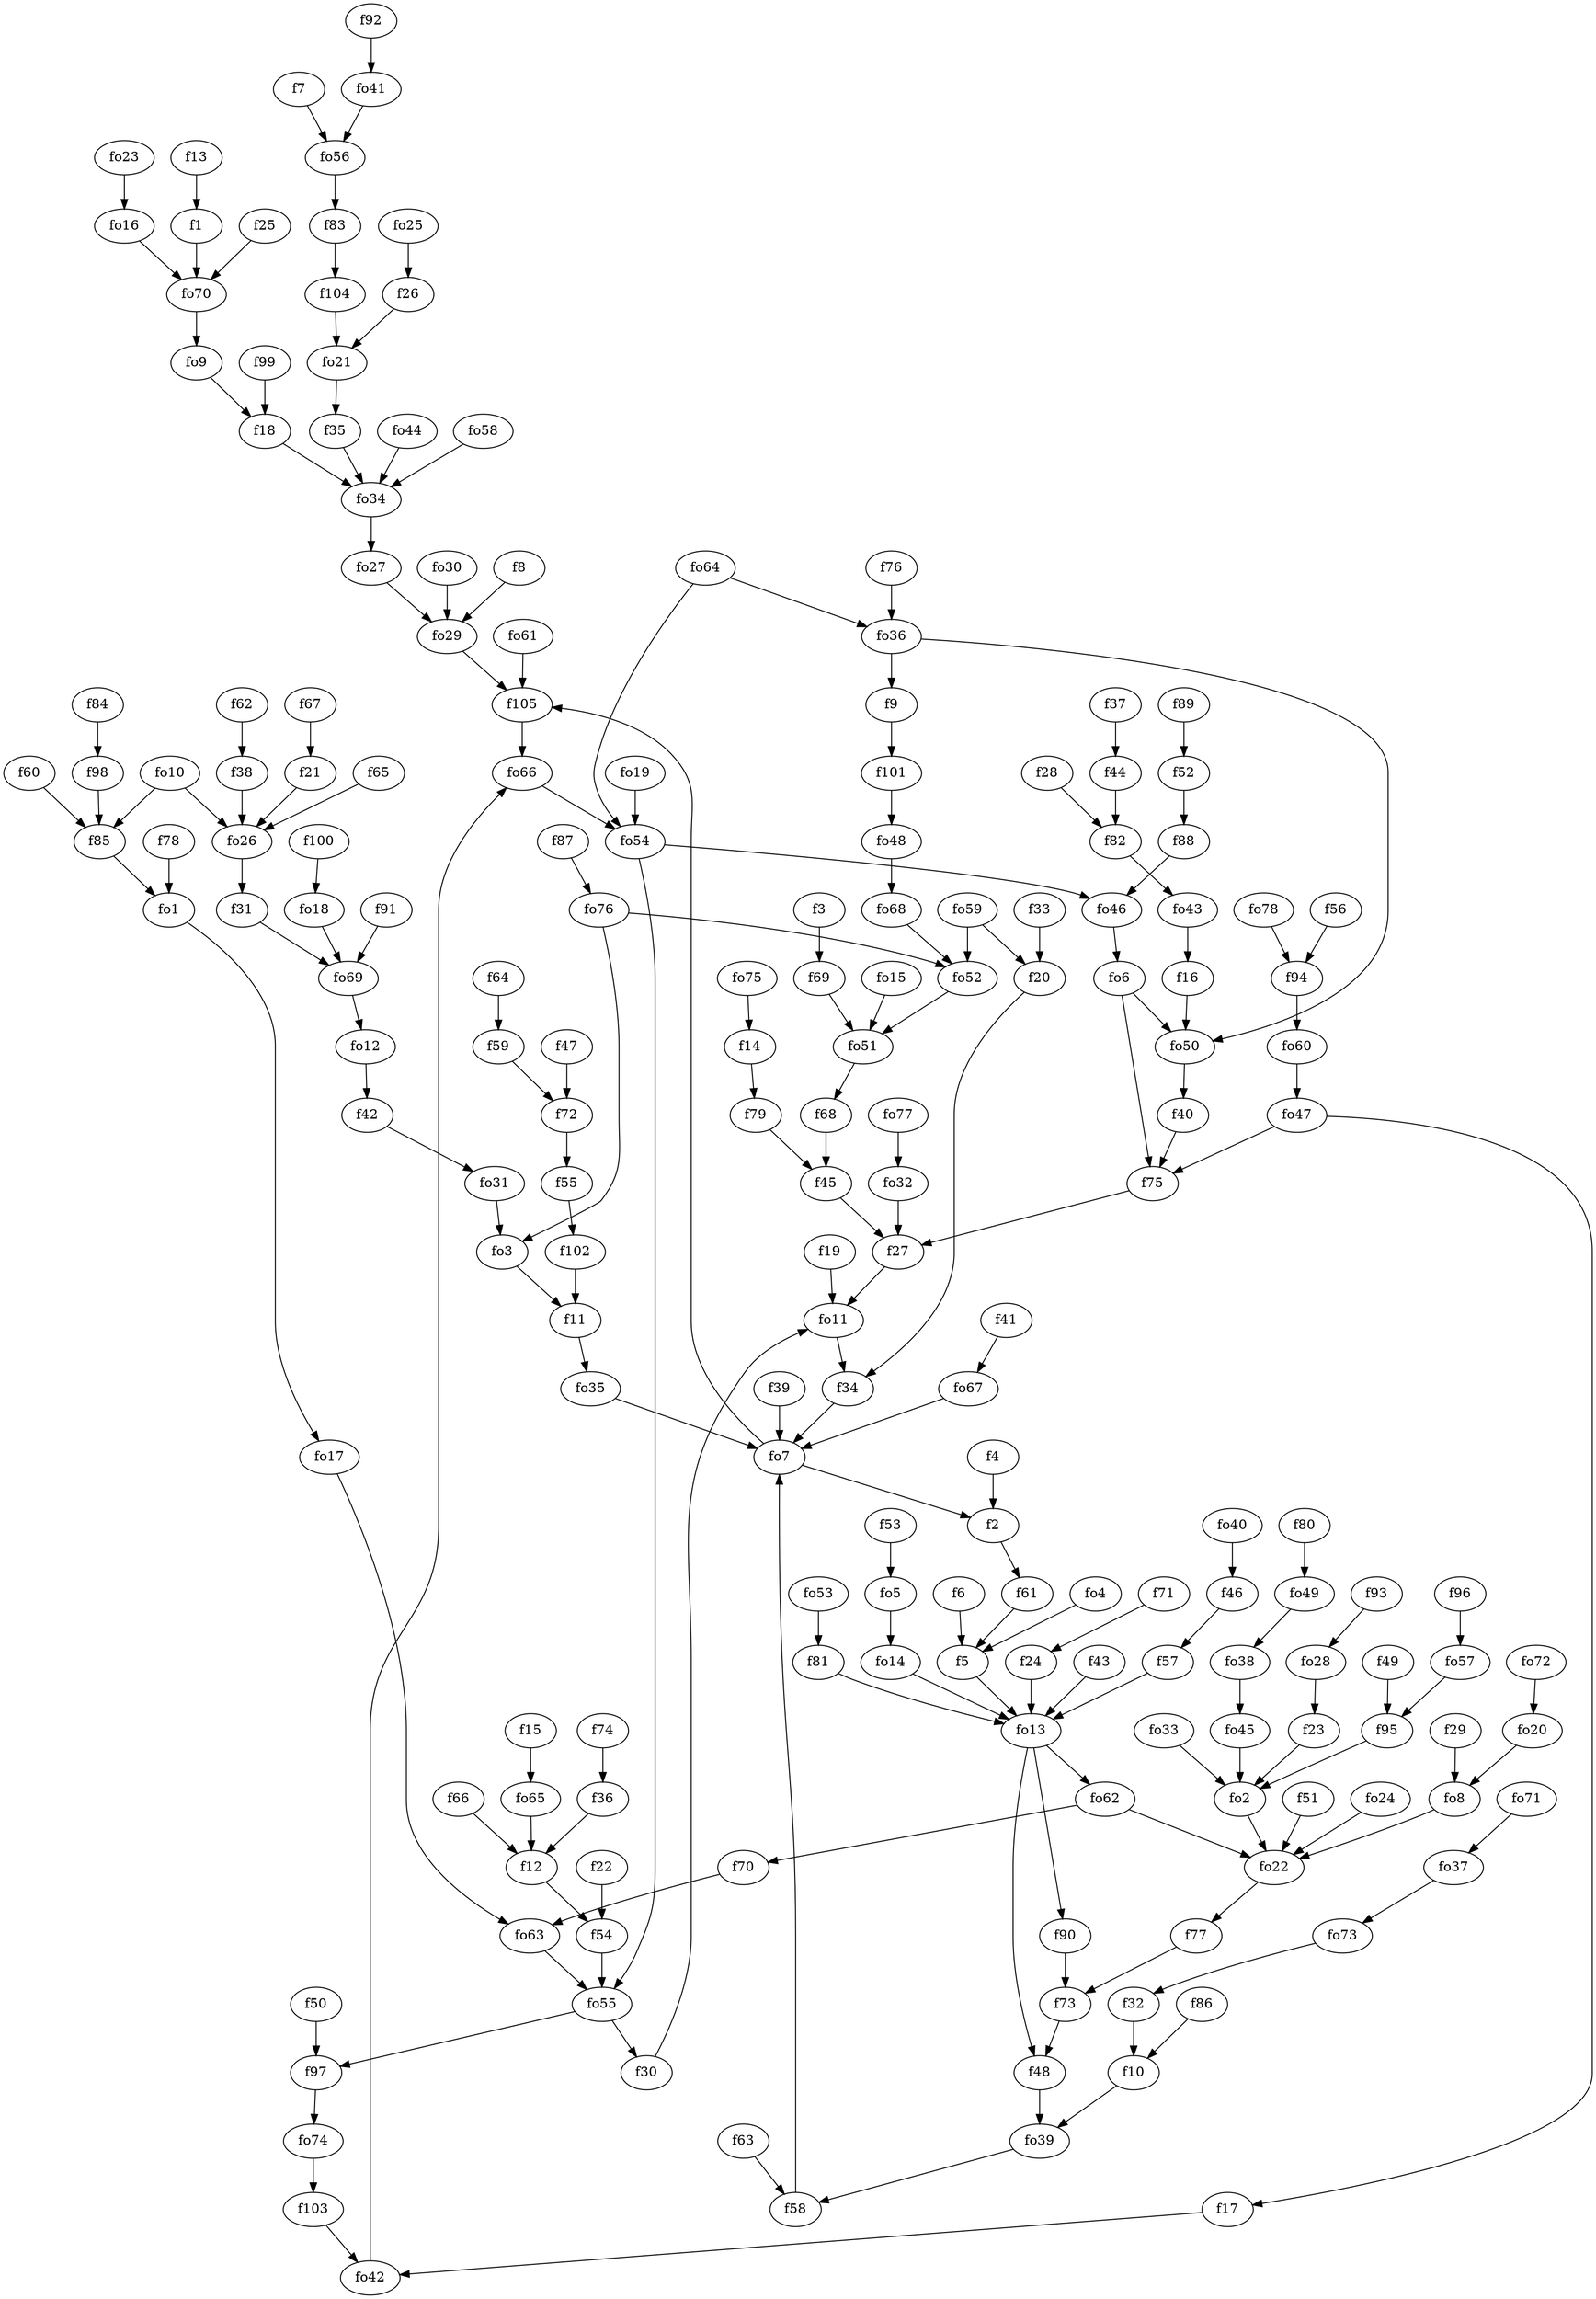 strict digraph  {
f1;
f2;
f3;
f4;
f5;
f6;
f7;
f8;
f9;
f10;
f11;
f12;
f13;
f14;
f15;
f16;
f17;
f18;
f19;
f20;
f21;
f22;
f23;
f24;
f25;
f26;
f27;
f28;
f29;
f30;
f31;
f32;
f33;
f34;
f35;
f36;
f37;
f38;
f39;
f40;
f41;
f42;
f43;
f44;
f45;
f46;
f47;
f48;
f49;
f50;
f51;
f52;
f53;
f54;
f55;
f56;
f57;
f58;
f59;
f60;
f61;
f62;
f63;
f64;
f65;
f66;
f67;
f68;
f69;
f70;
f71;
f72;
f73;
f74;
f75;
f76;
f77;
f78;
f79;
f80;
f81;
f82;
f83;
f84;
f85;
f86;
f87;
f88;
f89;
f90;
f91;
f92;
f93;
f94;
f95;
f96;
f97;
f98;
f99;
f100;
f101;
f102;
f103;
f104;
f105;
fo1;
fo2;
fo3;
fo4;
fo5;
fo6;
fo7;
fo8;
fo9;
fo10;
fo11;
fo12;
fo13;
fo14;
fo15;
fo16;
fo17;
fo18;
fo19;
fo20;
fo21;
fo22;
fo23;
fo24;
fo25;
fo26;
fo27;
fo28;
fo29;
fo30;
fo31;
fo32;
fo33;
fo34;
fo35;
fo36;
fo37;
fo38;
fo39;
fo40;
fo41;
fo42;
fo43;
fo44;
fo45;
fo46;
fo47;
fo48;
fo49;
fo50;
fo51;
fo52;
fo53;
fo54;
fo55;
fo56;
fo57;
fo58;
fo59;
fo60;
fo61;
fo62;
fo63;
fo64;
fo65;
fo66;
fo67;
fo68;
fo69;
fo70;
fo71;
fo72;
fo73;
fo74;
fo75;
fo76;
fo77;
fo78;
f1 -> fo70  [weight=2];
f2 -> f61  [weight=2];
f3 -> f69  [weight=2];
f4 -> f2  [weight=2];
f5 -> fo13  [weight=2];
f6 -> f5  [weight=2];
f7 -> fo56  [weight=2];
f8 -> fo29  [weight=2];
f9 -> f101  [weight=2];
f10 -> fo39  [weight=2];
f11 -> fo35  [weight=2];
f12 -> f54  [weight=2];
f13 -> f1  [weight=2];
f14 -> f79  [weight=2];
f15 -> fo65  [weight=2];
f16 -> fo50  [weight=2];
f17 -> fo42  [weight=2];
f18 -> fo34  [weight=2];
f19 -> fo11  [weight=2];
f20 -> f34  [weight=2];
f21 -> fo26  [weight=2];
f22 -> f54  [weight=2];
f23 -> fo2  [weight=2];
f24 -> fo13  [weight=2];
f25 -> fo70  [weight=2];
f26 -> fo21  [weight=2];
f27 -> fo11  [weight=2];
f28 -> f82  [weight=2];
f29 -> fo8  [weight=2];
f30 -> fo11  [weight=2];
f31 -> fo69  [weight=2];
f32 -> f10  [weight=2];
f33 -> f20  [weight=2];
f34 -> fo7  [weight=2];
f35 -> fo34  [weight=2];
f36 -> f12  [weight=2];
f37 -> f44  [weight=2];
f38 -> fo26  [weight=2];
f39 -> fo7  [weight=2];
f40 -> f75  [weight=2];
f41 -> fo67  [weight=2];
f42 -> fo31  [weight=2];
f43 -> fo13  [weight=2];
f44 -> f82  [weight=2];
f45 -> f27  [weight=2];
f46 -> f57  [weight=2];
f47 -> f72  [weight=2];
f48 -> fo39  [weight=2];
f49 -> f95  [weight=2];
f50 -> f97  [weight=2];
f51 -> fo22  [weight=2];
f52 -> f88  [weight=2];
f53 -> fo5  [weight=2];
f54 -> fo55  [weight=2];
f55 -> f102  [weight=2];
f56 -> f94  [weight=2];
f57 -> fo13  [weight=2];
f58 -> fo7  [weight=2];
f59 -> f72  [weight=2];
f60 -> f85  [weight=2];
f61 -> f5  [weight=2];
f62 -> f38  [weight=2];
f63 -> f58  [weight=2];
f64 -> f59  [weight=2];
f65 -> fo26  [weight=2];
f66 -> f12  [weight=2];
f67 -> f21  [weight=2];
f68 -> f45  [weight=2];
f69 -> fo51  [weight=2];
f70 -> fo63  [weight=2];
f71 -> f24  [weight=2];
f72 -> f55  [weight=2];
f73 -> f48  [weight=2];
f74 -> f36  [weight=2];
f75 -> f27  [weight=2];
f76 -> fo36  [weight=2];
f77 -> f73  [weight=2];
f78 -> fo1  [weight=2];
f79 -> f45  [weight=2];
f80 -> fo49  [weight=2];
f81 -> fo13  [weight=2];
f82 -> fo43  [weight=2];
f83 -> f104  [weight=2];
f84 -> f98  [weight=2];
f85 -> fo1  [weight=2];
f86 -> f10  [weight=2];
f87 -> fo76  [weight=2];
f88 -> fo46  [weight=2];
f89 -> f52  [weight=2];
f90 -> f73  [weight=2];
f91 -> fo69  [weight=2];
f92 -> fo41  [weight=2];
f93 -> fo28  [weight=2];
f94 -> fo60  [weight=2];
f95 -> fo2  [weight=2];
f96 -> fo57  [weight=2];
f97 -> fo74  [weight=2];
f98 -> f85  [weight=2];
f99 -> f18  [weight=2];
f100 -> fo18  [weight=2];
f101 -> fo48  [weight=2];
f102 -> f11  [weight=2];
f103 -> fo42  [weight=2];
f104 -> fo21  [weight=2];
f105 -> fo66  [weight=2];
fo1 -> fo17  [weight=2];
fo2 -> fo22  [weight=2];
fo3 -> f11  [weight=2];
fo4 -> f5  [weight=2];
fo5 -> fo14  [weight=2];
fo6 -> f75  [weight=2];
fo6 -> fo50  [weight=2];
fo7 -> f105  [weight=2];
fo7 -> f2  [weight=2];
fo8 -> fo22  [weight=2];
fo9 -> f18  [weight=2];
fo10 -> f85  [weight=2];
fo10 -> fo26  [weight=2];
fo11 -> f34  [weight=2];
fo12 -> f42  [weight=2];
fo13 -> f48  [weight=2];
fo13 -> f90  [weight=2];
fo13 -> fo62  [weight=2];
fo14 -> fo13  [weight=2];
fo15 -> fo51  [weight=2];
fo16 -> fo70  [weight=2];
fo17 -> fo63  [weight=2];
fo18 -> fo69  [weight=2];
fo19 -> fo54  [weight=2];
fo20 -> fo8  [weight=2];
fo21 -> f35  [weight=2];
fo22 -> f77  [weight=2];
fo23 -> fo16  [weight=2];
fo24 -> fo22  [weight=2];
fo25 -> f26  [weight=2];
fo26 -> f31  [weight=2];
fo27 -> fo29  [weight=2];
fo28 -> f23  [weight=2];
fo29 -> f105  [weight=2];
fo30 -> fo29  [weight=2];
fo31 -> fo3  [weight=2];
fo32 -> f27  [weight=2];
fo33 -> fo2  [weight=2];
fo34 -> fo27  [weight=2];
fo35 -> fo7  [weight=2];
fo36 -> fo50  [weight=2];
fo36 -> f9  [weight=2];
fo37 -> fo73  [weight=2];
fo38 -> fo45  [weight=2];
fo39 -> f58  [weight=2];
fo40 -> f46  [weight=2];
fo41 -> fo56  [weight=2];
fo42 -> fo66  [weight=2];
fo43 -> f16  [weight=2];
fo44 -> fo34  [weight=2];
fo45 -> fo2  [weight=2];
fo46 -> fo6  [weight=2];
fo47 -> f75  [weight=2];
fo47 -> f17  [weight=2];
fo48 -> fo68  [weight=2];
fo49 -> fo38  [weight=2];
fo50 -> f40  [weight=2];
fo51 -> f68  [weight=2];
fo52 -> fo51  [weight=2];
fo53 -> f81  [weight=2];
fo54 -> fo55  [weight=2];
fo54 -> fo46  [weight=2];
fo55 -> f30  [weight=2];
fo55 -> f97  [weight=2];
fo56 -> f83  [weight=2];
fo57 -> f95  [weight=2];
fo58 -> fo34  [weight=2];
fo59 -> fo52  [weight=2];
fo59 -> f20  [weight=2];
fo60 -> fo47  [weight=2];
fo61 -> f105  [weight=2];
fo62 -> fo22  [weight=2];
fo62 -> f70  [weight=2];
fo63 -> fo55  [weight=2];
fo64 -> fo36  [weight=2];
fo64 -> fo54  [weight=2];
fo65 -> f12  [weight=2];
fo66 -> fo54  [weight=2];
fo67 -> fo7  [weight=2];
fo68 -> fo52  [weight=2];
fo69 -> fo12  [weight=2];
fo70 -> fo9  [weight=2];
fo71 -> fo37  [weight=2];
fo72 -> fo20  [weight=2];
fo73 -> f32  [weight=2];
fo74 -> f103  [weight=2];
fo75 -> f14  [weight=2];
fo76 -> fo3  [weight=2];
fo76 -> fo52  [weight=2];
fo77 -> fo32  [weight=2];
fo78 -> f94  [weight=2];
}
